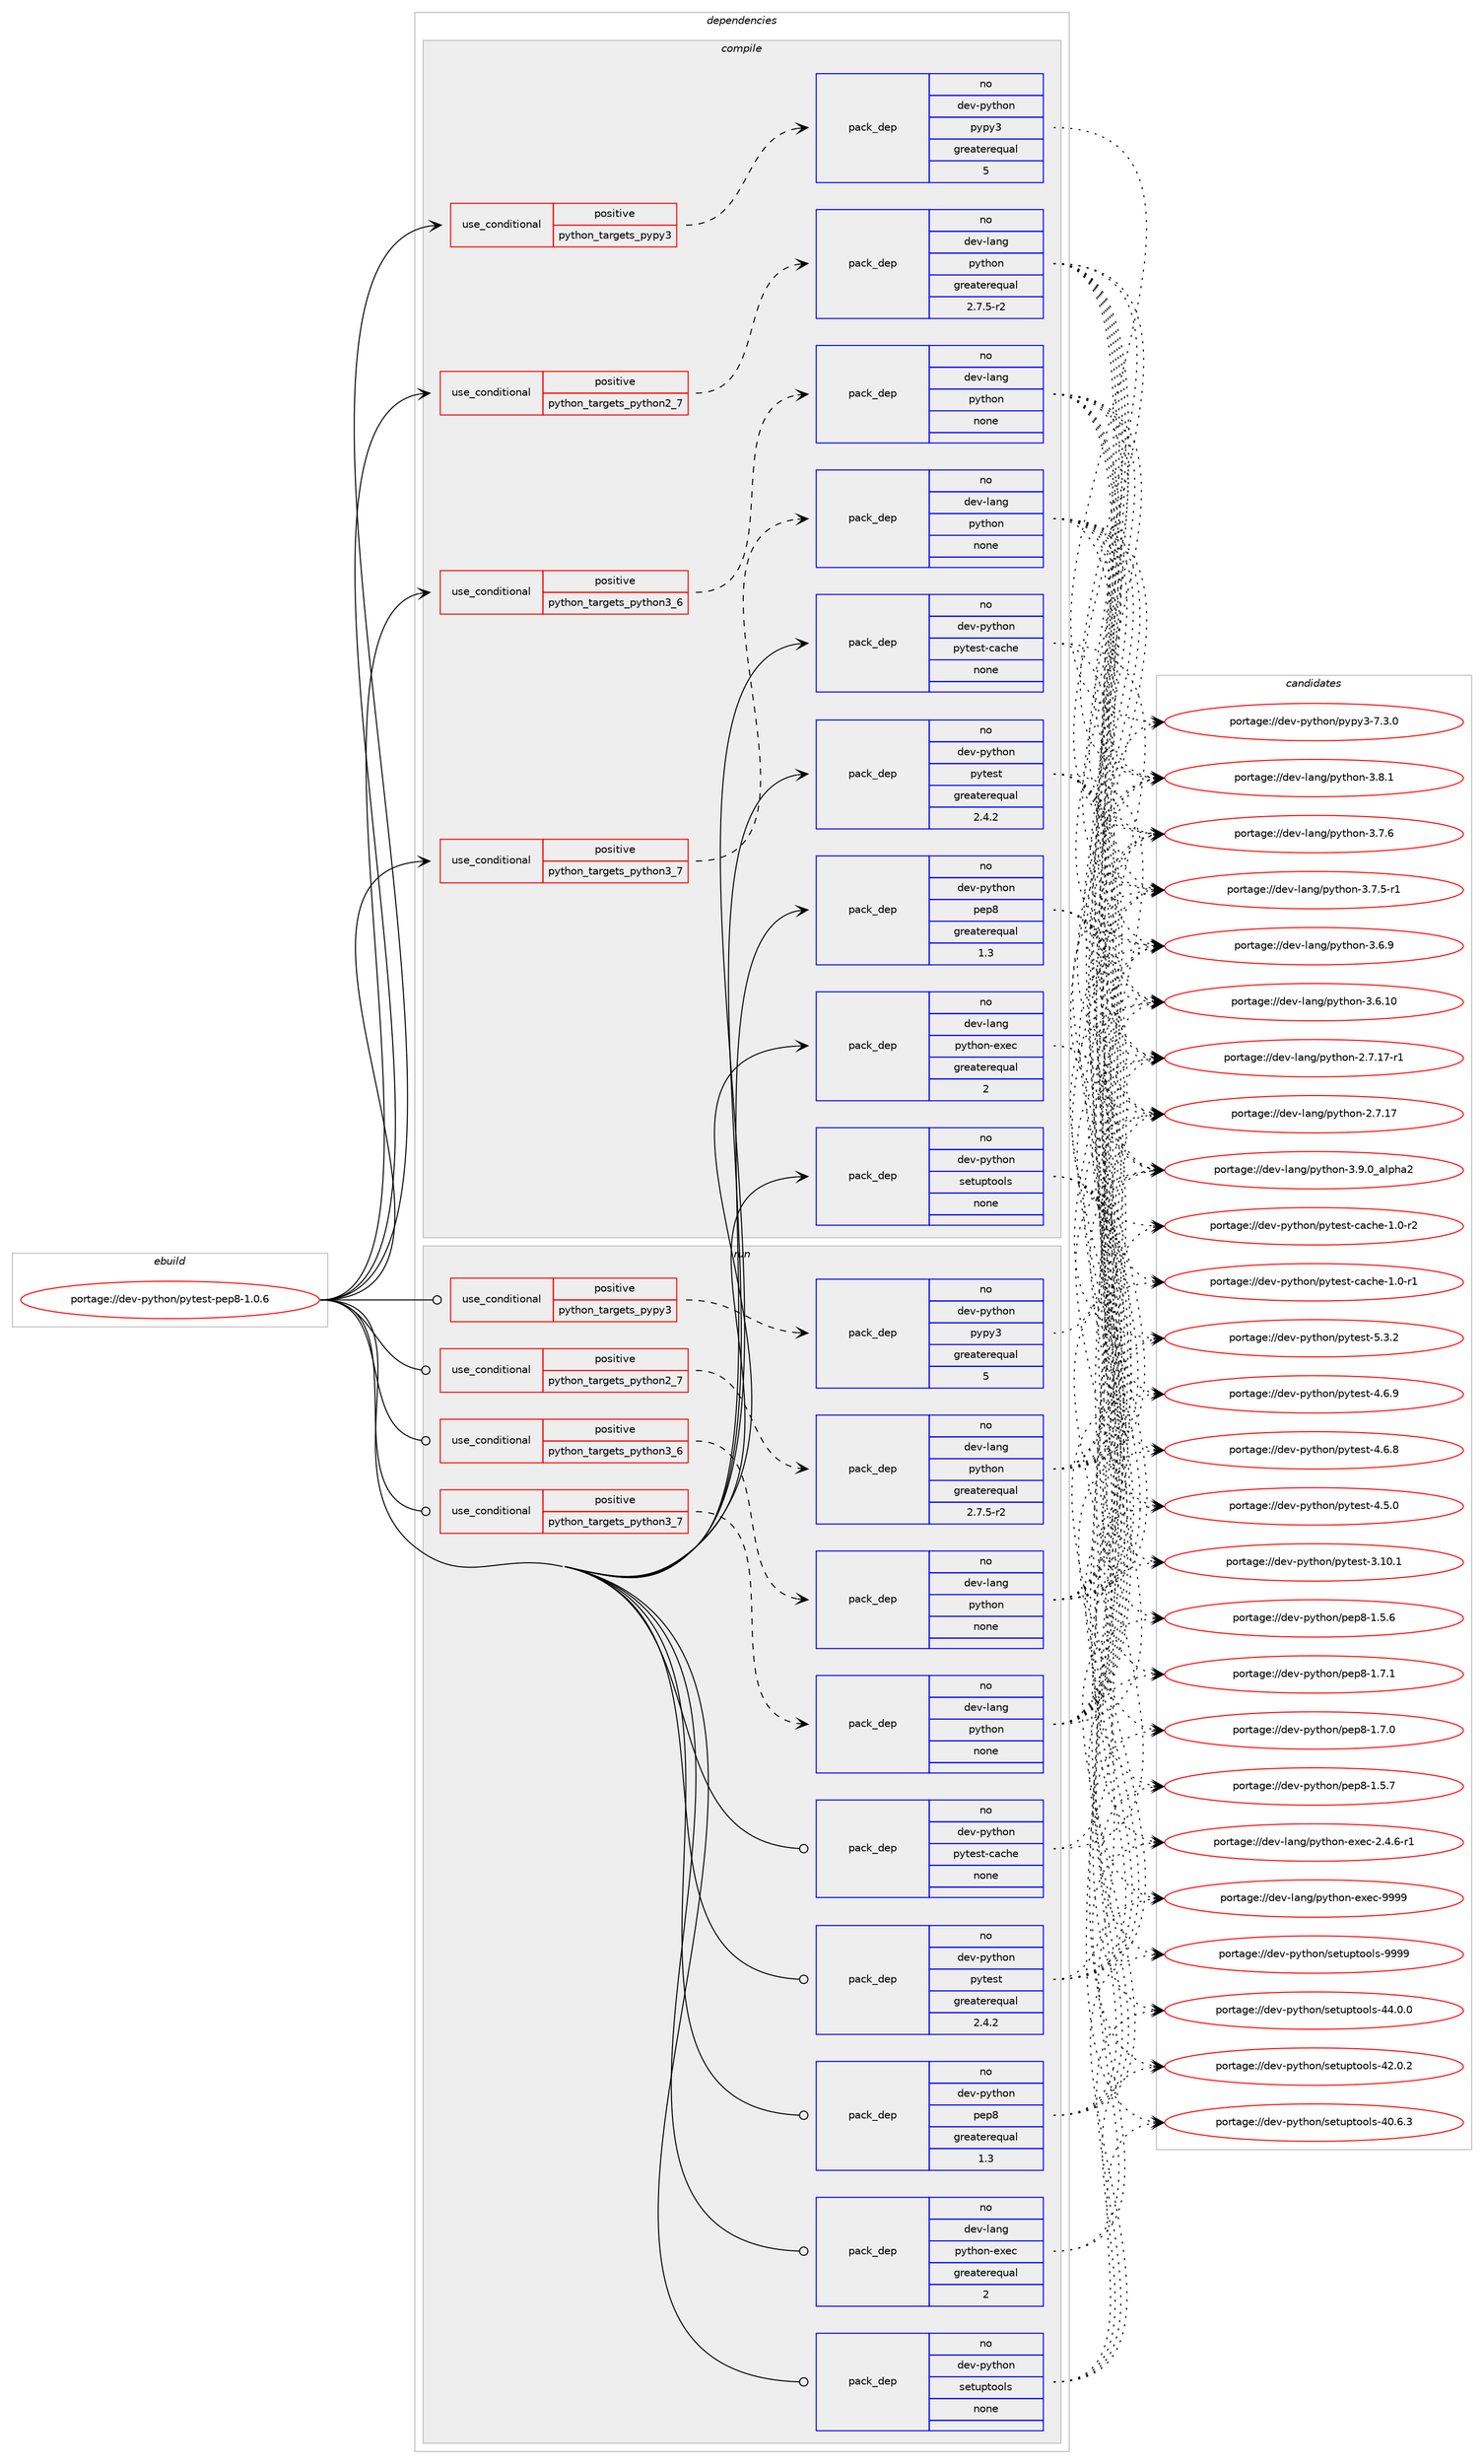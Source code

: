 digraph prolog {

# *************
# Graph options
# *************

newrank=true;
concentrate=true;
compound=true;
graph [rankdir=LR,fontname=Helvetica,fontsize=10,ranksep=1.5];#, ranksep=2.5, nodesep=0.2];
edge  [arrowhead=vee];
node  [fontname=Helvetica,fontsize=10];

# **********
# The ebuild
# **********

subgraph cluster_leftcol {
color=gray;
rank=same;
label=<<i>ebuild</i>>;
id [label="portage://dev-python/pytest-pep8-1.0.6", color=red, width=4, href="../dev-python/pytest-pep8-1.0.6.svg"];
}

# ****************
# The dependencies
# ****************

subgraph cluster_midcol {
color=gray;
label=<<i>dependencies</i>>;
subgraph cluster_compile {
fillcolor="#eeeeee";
style=filled;
label=<<i>compile</i>>;
subgraph cond108203 {
dependency433915 [label=<<TABLE BORDER="0" CELLBORDER="1" CELLSPACING="0" CELLPADDING="4"><TR><TD ROWSPAN="3" CELLPADDING="10">use_conditional</TD></TR><TR><TD>positive</TD></TR><TR><TD>python_targets_pypy3</TD></TR></TABLE>>, shape=none, color=red];
subgraph pack320791 {
dependency433916 [label=<<TABLE BORDER="0" CELLBORDER="1" CELLSPACING="0" CELLPADDING="4" WIDTH="220"><TR><TD ROWSPAN="6" CELLPADDING="30">pack_dep</TD></TR><TR><TD WIDTH="110">no</TD></TR><TR><TD>dev-python</TD></TR><TR><TD>pypy3</TD></TR><TR><TD>greaterequal</TD></TR><TR><TD>5</TD></TR></TABLE>>, shape=none, color=blue];
}
dependency433915:e -> dependency433916:w [weight=20,style="dashed",arrowhead="vee"];
}
id:e -> dependency433915:w [weight=20,style="solid",arrowhead="vee"];
subgraph cond108204 {
dependency433917 [label=<<TABLE BORDER="0" CELLBORDER="1" CELLSPACING="0" CELLPADDING="4"><TR><TD ROWSPAN="3" CELLPADDING="10">use_conditional</TD></TR><TR><TD>positive</TD></TR><TR><TD>python_targets_python2_7</TD></TR></TABLE>>, shape=none, color=red];
subgraph pack320792 {
dependency433918 [label=<<TABLE BORDER="0" CELLBORDER="1" CELLSPACING="0" CELLPADDING="4" WIDTH="220"><TR><TD ROWSPAN="6" CELLPADDING="30">pack_dep</TD></TR><TR><TD WIDTH="110">no</TD></TR><TR><TD>dev-lang</TD></TR><TR><TD>python</TD></TR><TR><TD>greaterequal</TD></TR><TR><TD>2.7.5-r2</TD></TR></TABLE>>, shape=none, color=blue];
}
dependency433917:e -> dependency433918:w [weight=20,style="dashed",arrowhead="vee"];
}
id:e -> dependency433917:w [weight=20,style="solid",arrowhead="vee"];
subgraph cond108205 {
dependency433919 [label=<<TABLE BORDER="0" CELLBORDER="1" CELLSPACING="0" CELLPADDING="4"><TR><TD ROWSPAN="3" CELLPADDING="10">use_conditional</TD></TR><TR><TD>positive</TD></TR><TR><TD>python_targets_python3_6</TD></TR></TABLE>>, shape=none, color=red];
subgraph pack320793 {
dependency433920 [label=<<TABLE BORDER="0" CELLBORDER="1" CELLSPACING="0" CELLPADDING="4" WIDTH="220"><TR><TD ROWSPAN="6" CELLPADDING="30">pack_dep</TD></TR><TR><TD WIDTH="110">no</TD></TR><TR><TD>dev-lang</TD></TR><TR><TD>python</TD></TR><TR><TD>none</TD></TR><TR><TD></TD></TR></TABLE>>, shape=none, color=blue];
}
dependency433919:e -> dependency433920:w [weight=20,style="dashed",arrowhead="vee"];
}
id:e -> dependency433919:w [weight=20,style="solid",arrowhead="vee"];
subgraph cond108206 {
dependency433921 [label=<<TABLE BORDER="0" CELLBORDER="1" CELLSPACING="0" CELLPADDING="4"><TR><TD ROWSPAN="3" CELLPADDING="10">use_conditional</TD></TR><TR><TD>positive</TD></TR><TR><TD>python_targets_python3_7</TD></TR></TABLE>>, shape=none, color=red];
subgraph pack320794 {
dependency433922 [label=<<TABLE BORDER="0" CELLBORDER="1" CELLSPACING="0" CELLPADDING="4" WIDTH="220"><TR><TD ROWSPAN="6" CELLPADDING="30">pack_dep</TD></TR><TR><TD WIDTH="110">no</TD></TR><TR><TD>dev-lang</TD></TR><TR><TD>python</TD></TR><TR><TD>none</TD></TR><TR><TD></TD></TR></TABLE>>, shape=none, color=blue];
}
dependency433921:e -> dependency433922:w [weight=20,style="dashed",arrowhead="vee"];
}
id:e -> dependency433921:w [weight=20,style="solid",arrowhead="vee"];
subgraph pack320795 {
dependency433923 [label=<<TABLE BORDER="0" CELLBORDER="1" CELLSPACING="0" CELLPADDING="4" WIDTH="220"><TR><TD ROWSPAN="6" CELLPADDING="30">pack_dep</TD></TR><TR><TD WIDTH="110">no</TD></TR><TR><TD>dev-lang</TD></TR><TR><TD>python-exec</TD></TR><TR><TD>greaterequal</TD></TR><TR><TD>2</TD></TR></TABLE>>, shape=none, color=blue];
}
id:e -> dependency433923:w [weight=20,style="solid",arrowhead="vee"];
subgraph pack320796 {
dependency433924 [label=<<TABLE BORDER="0" CELLBORDER="1" CELLSPACING="0" CELLPADDING="4" WIDTH="220"><TR><TD ROWSPAN="6" CELLPADDING="30">pack_dep</TD></TR><TR><TD WIDTH="110">no</TD></TR><TR><TD>dev-python</TD></TR><TR><TD>pep8</TD></TR><TR><TD>greaterequal</TD></TR><TR><TD>1.3</TD></TR></TABLE>>, shape=none, color=blue];
}
id:e -> dependency433924:w [weight=20,style="solid",arrowhead="vee"];
subgraph pack320797 {
dependency433925 [label=<<TABLE BORDER="0" CELLBORDER="1" CELLSPACING="0" CELLPADDING="4" WIDTH="220"><TR><TD ROWSPAN="6" CELLPADDING="30">pack_dep</TD></TR><TR><TD WIDTH="110">no</TD></TR><TR><TD>dev-python</TD></TR><TR><TD>pytest</TD></TR><TR><TD>greaterequal</TD></TR><TR><TD>2.4.2</TD></TR></TABLE>>, shape=none, color=blue];
}
id:e -> dependency433925:w [weight=20,style="solid",arrowhead="vee"];
subgraph pack320798 {
dependency433926 [label=<<TABLE BORDER="0" CELLBORDER="1" CELLSPACING="0" CELLPADDING="4" WIDTH="220"><TR><TD ROWSPAN="6" CELLPADDING="30">pack_dep</TD></TR><TR><TD WIDTH="110">no</TD></TR><TR><TD>dev-python</TD></TR><TR><TD>pytest-cache</TD></TR><TR><TD>none</TD></TR><TR><TD></TD></TR></TABLE>>, shape=none, color=blue];
}
id:e -> dependency433926:w [weight=20,style="solid",arrowhead="vee"];
subgraph pack320799 {
dependency433927 [label=<<TABLE BORDER="0" CELLBORDER="1" CELLSPACING="0" CELLPADDING="4" WIDTH="220"><TR><TD ROWSPAN="6" CELLPADDING="30">pack_dep</TD></TR><TR><TD WIDTH="110">no</TD></TR><TR><TD>dev-python</TD></TR><TR><TD>setuptools</TD></TR><TR><TD>none</TD></TR><TR><TD></TD></TR></TABLE>>, shape=none, color=blue];
}
id:e -> dependency433927:w [weight=20,style="solid",arrowhead="vee"];
}
subgraph cluster_compileandrun {
fillcolor="#eeeeee";
style=filled;
label=<<i>compile and run</i>>;
}
subgraph cluster_run {
fillcolor="#eeeeee";
style=filled;
label=<<i>run</i>>;
subgraph cond108207 {
dependency433928 [label=<<TABLE BORDER="0" CELLBORDER="1" CELLSPACING="0" CELLPADDING="4"><TR><TD ROWSPAN="3" CELLPADDING="10">use_conditional</TD></TR><TR><TD>positive</TD></TR><TR><TD>python_targets_pypy3</TD></TR></TABLE>>, shape=none, color=red];
subgraph pack320800 {
dependency433929 [label=<<TABLE BORDER="0" CELLBORDER="1" CELLSPACING="0" CELLPADDING="4" WIDTH="220"><TR><TD ROWSPAN="6" CELLPADDING="30">pack_dep</TD></TR><TR><TD WIDTH="110">no</TD></TR><TR><TD>dev-python</TD></TR><TR><TD>pypy3</TD></TR><TR><TD>greaterequal</TD></TR><TR><TD>5</TD></TR></TABLE>>, shape=none, color=blue];
}
dependency433928:e -> dependency433929:w [weight=20,style="dashed",arrowhead="vee"];
}
id:e -> dependency433928:w [weight=20,style="solid",arrowhead="odot"];
subgraph cond108208 {
dependency433930 [label=<<TABLE BORDER="0" CELLBORDER="1" CELLSPACING="0" CELLPADDING="4"><TR><TD ROWSPAN="3" CELLPADDING="10">use_conditional</TD></TR><TR><TD>positive</TD></TR><TR><TD>python_targets_python2_7</TD></TR></TABLE>>, shape=none, color=red];
subgraph pack320801 {
dependency433931 [label=<<TABLE BORDER="0" CELLBORDER="1" CELLSPACING="0" CELLPADDING="4" WIDTH="220"><TR><TD ROWSPAN="6" CELLPADDING="30">pack_dep</TD></TR><TR><TD WIDTH="110">no</TD></TR><TR><TD>dev-lang</TD></TR><TR><TD>python</TD></TR><TR><TD>greaterequal</TD></TR><TR><TD>2.7.5-r2</TD></TR></TABLE>>, shape=none, color=blue];
}
dependency433930:e -> dependency433931:w [weight=20,style="dashed",arrowhead="vee"];
}
id:e -> dependency433930:w [weight=20,style="solid",arrowhead="odot"];
subgraph cond108209 {
dependency433932 [label=<<TABLE BORDER="0" CELLBORDER="1" CELLSPACING="0" CELLPADDING="4"><TR><TD ROWSPAN="3" CELLPADDING="10">use_conditional</TD></TR><TR><TD>positive</TD></TR><TR><TD>python_targets_python3_6</TD></TR></TABLE>>, shape=none, color=red];
subgraph pack320802 {
dependency433933 [label=<<TABLE BORDER="0" CELLBORDER="1" CELLSPACING="0" CELLPADDING="4" WIDTH="220"><TR><TD ROWSPAN="6" CELLPADDING="30">pack_dep</TD></TR><TR><TD WIDTH="110">no</TD></TR><TR><TD>dev-lang</TD></TR><TR><TD>python</TD></TR><TR><TD>none</TD></TR><TR><TD></TD></TR></TABLE>>, shape=none, color=blue];
}
dependency433932:e -> dependency433933:w [weight=20,style="dashed",arrowhead="vee"];
}
id:e -> dependency433932:w [weight=20,style="solid",arrowhead="odot"];
subgraph cond108210 {
dependency433934 [label=<<TABLE BORDER="0" CELLBORDER="1" CELLSPACING="0" CELLPADDING="4"><TR><TD ROWSPAN="3" CELLPADDING="10">use_conditional</TD></TR><TR><TD>positive</TD></TR><TR><TD>python_targets_python3_7</TD></TR></TABLE>>, shape=none, color=red];
subgraph pack320803 {
dependency433935 [label=<<TABLE BORDER="0" CELLBORDER="1" CELLSPACING="0" CELLPADDING="4" WIDTH="220"><TR><TD ROWSPAN="6" CELLPADDING="30">pack_dep</TD></TR><TR><TD WIDTH="110">no</TD></TR><TR><TD>dev-lang</TD></TR><TR><TD>python</TD></TR><TR><TD>none</TD></TR><TR><TD></TD></TR></TABLE>>, shape=none, color=blue];
}
dependency433934:e -> dependency433935:w [weight=20,style="dashed",arrowhead="vee"];
}
id:e -> dependency433934:w [weight=20,style="solid",arrowhead="odot"];
subgraph pack320804 {
dependency433936 [label=<<TABLE BORDER="0" CELLBORDER="1" CELLSPACING="0" CELLPADDING="4" WIDTH="220"><TR><TD ROWSPAN="6" CELLPADDING="30">pack_dep</TD></TR><TR><TD WIDTH="110">no</TD></TR><TR><TD>dev-lang</TD></TR><TR><TD>python-exec</TD></TR><TR><TD>greaterequal</TD></TR><TR><TD>2</TD></TR></TABLE>>, shape=none, color=blue];
}
id:e -> dependency433936:w [weight=20,style="solid",arrowhead="odot"];
subgraph pack320805 {
dependency433937 [label=<<TABLE BORDER="0" CELLBORDER="1" CELLSPACING="0" CELLPADDING="4" WIDTH="220"><TR><TD ROWSPAN="6" CELLPADDING="30">pack_dep</TD></TR><TR><TD WIDTH="110">no</TD></TR><TR><TD>dev-python</TD></TR><TR><TD>pep8</TD></TR><TR><TD>greaterequal</TD></TR><TR><TD>1.3</TD></TR></TABLE>>, shape=none, color=blue];
}
id:e -> dependency433937:w [weight=20,style="solid",arrowhead="odot"];
subgraph pack320806 {
dependency433938 [label=<<TABLE BORDER="0" CELLBORDER="1" CELLSPACING="0" CELLPADDING="4" WIDTH="220"><TR><TD ROWSPAN="6" CELLPADDING="30">pack_dep</TD></TR><TR><TD WIDTH="110">no</TD></TR><TR><TD>dev-python</TD></TR><TR><TD>pytest</TD></TR><TR><TD>greaterequal</TD></TR><TR><TD>2.4.2</TD></TR></TABLE>>, shape=none, color=blue];
}
id:e -> dependency433938:w [weight=20,style="solid",arrowhead="odot"];
subgraph pack320807 {
dependency433939 [label=<<TABLE BORDER="0" CELLBORDER="1" CELLSPACING="0" CELLPADDING="4" WIDTH="220"><TR><TD ROWSPAN="6" CELLPADDING="30">pack_dep</TD></TR><TR><TD WIDTH="110">no</TD></TR><TR><TD>dev-python</TD></TR><TR><TD>pytest-cache</TD></TR><TR><TD>none</TD></TR><TR><TD></TD></TR></TABLE>>, shape=none, color=blue];
}
id:e -> dependency433939:w [weight=20,style="solid",arrowhead="odot"];
subgraph pack320808 {
dependency433940 [label=<<TABLE BORDER="0" CELLBORDER="1" CELLSPACING="0" CELLPADDING="4" WIDTH="220"><TR><TD ROWSPAN="6" CELLPADDING="30">pack_dep</TD></TR><TR><TD WIDTH="110">no</TD></TR><TR><TD>dev-python</TD></TR><TR><TD>setuptools</TD></TR><TR><TD>none</TD></TR><TR><TD></TD></TR></TABLE>>, shape=none, color=blue];
}
id:e -> dependency433940:w [weight=20,style="solid",arrowhead="odot"];
}
}

# **************
# The candidates
# **************

subgraph cluster_choices {
rank=same;
color=gray;
label=<<i>candidates</i>>;

subgraph choice320791 {
color=black;
nodesep=1;
choice100101118451121211161041111104711212111212151455546514648 [label="portage://dev-python/pypy3-7.3.0", color=red, width=4,href="../dev-python/pypy3-7.3.0.svg"];
dependency433916:e -> choice100101118451121211161041111104711212111212151455546514648:w [style=dotted,weight="100"];
}
subgraph choice320792 {
color=black;
nodesep=1;
choice10010111845108971101034711212111610411111045514657464895971081121049750 [label="portage://dev-lang/python-3.9.0_alpha2", color=red, width=4,href="../dev-lang/python-3.9.0_alpha2.svg"];
choice100101118451089711010347112121116104111110455146564649 [label="portage://dev-lang/python-3.8.1", color=red, width=4,href="../dev-lang/python-3.8.1.svg"];
choice100101118451089711010347112121116104111110455146554654 [label="portage://dev-lang/python-3.7.6", color=red, width=4,href="../dev-lang/python-3.7.6.svg"];
choice1001011184510897110103471121211161041111104551465546534511449 [label="portage://dev-lang/python-3.7.5-r1", color=red, width=4,href="../dev-lang/python-3.7.5-r1.svg"];
choice100101118451089711010347112121116104111110455146544657 [label="portage://dev-lang/python-3.6.9", color=red, width=4,href="../dev-lang/python-3.6.9.svg"];
choice10010111845108971101034711212111610411111045514654464948 [label="portage://dev-lang/python-3.6.10", color=red, width=4,href="../dev-lang/python-3.6.10.svg"];
choice100101118451089711010347112121116104111110455046554649554511449 [label="portage://dev-lang/python-2.7.17-r1", color=red, width=4,href="../dev-lang/python-2.7.17-r1.svg"];
choice10010111845108971101034711212111610411111045504655464955 [label="portage://dev-lang/python-2.7.17", color=red, width=4,href="../dev-lang/python-2.7.17.svg"];
dependency433918:e -> choice10010111845108971101034711212111610411111045514657464895971081121049750:w [style=dotted,weight="100"];
dependency433918:e -> choice100101118451089711010347112121116104111110455146564649:w [style=dotted,weight="100"];
dependency433918:e -> choice100101118451089711010347112121116104111110455146554654:w [style=dotted,weight="100"];
dependency433918:e -> choice1001011184510897110103471121211161041111104551465546534511449:w [style=dotted,weight="100"];
dependency433918:e -> choice100101118451089711010347112121116104111110455146544657:w [style=dotted,weight="100"];
dependency433918:e -> choice10010111845108971101034711212111610411111045514654464948:w [style=dotted,weight="100"];
dependency433918:e -> choice100101118451089711010347112121116104111110455046554649554511449:w [style=dotted,weight="100"];
dependency433918:e -> choice10010111845108971101034711212111610411111045504655464955:w [style=dotted,weight="100"];
}
subgraph choice320793 {
color=black;
nodesep=1;
choice10010111845108971101034711212111610411111045514657464895971081121049750 [label="portage://dev-lang/python-3.9.0_alpha2", color=red, width=4,href="../dev-lang/python-3.9.0_alpha2.svg"];
choice100101118451089711010347112121116104111110455146564649 [label="portage://dev-lang/python-3.8.1", color=red, width=4,href="../dev-lang/python-3.8.1.svg"];
choice100101118451089711010347112121116104111110455146554654 [label="portage://dev-lang/python-3.7.6", color=red, width=4,href="../dev-lang/python-3.7.6.svg"];
choice1001011184510897110103471121211161041111104551465546534511449 [label="portage://dev-lang/python-3.7.5-r1", color=red, width=4,href="../dev-lang/python-3.7.5-r1.svg"];
choice100101118451089711010347112121116104111110455146544657 [label="portage://dev-lang/python-3.6.9", color=red, width=4,href="../dev-lang/python-3.6.9.svg"];
choice10010111845108971101034711212111610411111045514654464948 [label="portage://dev-lang/python-3.6.10", color=red, width=4,href="../dev-lang/python-3.6.10.svg"];
choice100101118451089711010347112121116104111110455046554649554511449 [label="portage://dev-lang/python-2.7.17-r1", color=red, width=4,href="../dev-lang/python-2.7.17-r1.svg"];
choice10010111845108971101034711212111610411111045504655464955 [label="portage://dev-lang/python-2.7.17", color=red, width=4,href="../dev-lang/python-2.7.17.svg"];
dependency433920:e -> choice10010111845108971101034711212111610411111045514657464895971081121049750:w [style=dotted,weight="100"];
dependency433920:e -> choice100101118451089711010347112121116104111110455146564649:w [style=dotted,weight="100"];
dependency433920:e -> choice100101118451089711010347112121116104111110455146554654:w [style=dotted,weight="100"];
dependency433920:e -> choice1001011184510897110103471121211161041111104551465546534511449:w [style=dotted,weight="100"];
dependency433920:e -> choice100101118451089711010347112121116104111110455146544657:w [style=dotted,weight="100"];
dependency433920:e -> choice10010111845108971101034711212111610411111045514654464948:w [style=dotted,weight="100"];
dependency433920:e -> choice100101118451089711010347112121116104111110455046554649554511449:w [style=dotted,weight="100"];
dependency433920:e -> choice10010111845108971101034711212111610411111045504655464955:w [style=dotted,weight="100"];
}
subgraph choice320794 {
color=black;
nodesep=1;
choice10010111845108971101034711212111610411111045514657464895971081121049750 [label="portage://dev-lang/python-3.9.0_alpha2", color=red, width=4,href="../dev-lang/python-3.9.0_alpha2.svg"];
choice100101118451089711010347112121116104111110455146564649 [label="portage://dev-lang/python-3.8.1", color=red, width=4,href="../dev-lang/python-3.8.1.svg"];
choice100101118451089711010347112121116104111110455146554654 [label="portage://dev-lang/python-3.7.6", color=red, width=4,href="../dev-lang/python-3.7.6.svg"];
choice1001011184510897110103471121211161041111104551465546534511449 [label="portage://dev-lang/python-3.7.5-r1", color=red, width=4,href="../dev-lang/python-3.7.5-r1.svg"];
choice100101118451089711010347112121116104111110455146544657 [label="portage://dev-lang/python-3.6.9", color=red, width=4,href="../dev-lang/python-3.6.9.svg"];
choice10010111845108971101034711212111610411111045514654464948 [label="portage://dev-lang/python-3.6.10", color=red, width=4,href="../dev-lang/python-3.6.10.svg"];
choice100101118451089711010347112121116104111110455046554649554511449 [label="portage://dev-lang/python-2.7.17-r1", color=red, width=4,href="../dev-lang/python-2.7.17-r1.svg"];
choice10010111845108971101034711212111610411111045504655464955 [label="portage://dev-lang/python-2.7.17", color=red, width=4,href="../dev-lang/python-2.7.17.svg"];
dependency433922:e -> choice10010111845108971101034711212111610411111045514657464895971081121049750:w [style=dotted,weight="100"];
dependency433922:e -> choice100101118451089711010347112121116104111110455146564649:w [style=dotted,weight="100"];
dependency433922:e -> choice100101118451089711010347112121116104111110455146554654:w [style=dotted,weight="100"];
dependency433922:e -> choice1001011184510897110103471121211161041111104551465546534511449:w [style=dotted,weight="100"];
dependency433922:e -> choice100101118451089711010347112121116104111110455146544657:w [style=dotted,weight="100"];
dependency433922:e -> choice10010111845108971101034711212111610411111045514654464948:w [style=dotted,weight="100"];
dependency433922:e -> choice100101118451089711010347112121116104111110455046554649554511449:w [style=dotted,weight="100"];
dependency433922:e -> choice10010111845108971101034711212111610411111045504655464955:w [style=dotted,weight="100"];
}
subgraph choice320795 {
color=black;
nodesep=1;
choice10010111845108971101034711212111610411111045101120101994557575757 [label="portage://dev-lang/python-exec-9999", color=red, width=4,href="../dev-lang/python-exec-9999.svg"];
choice10010111845108971101034711212111610411111045101120101994550465246544511449 [label="portage://dev-lang/python-exec-2.4.6-r1", color=red, width=4,href="../dev-lang/python-exec-2.4.6-r1.svg"];
dependency433923:e -> choice10010111845108971101034711212111610411111045101120101994557575757:w [style=dotted,weight="100"];
dependency433923:e -> choice10010111845108971101034711212111610411111045101120101994550465246544511449:w [style=dotted,weight="100"];
}
subgraph choice320796 {
color=black;
nodesep=1;
choice100101118451121211161041111104711210111256454946554649 [label="portage://dev-python/pep8-1.7.1", color=red, width=4,href="../dev-python/pep8-1.7.1.svg"];
choice100101118451121211161041111104711210111256454946554648 [label="portage://dev-python/pep8-1.7.0", color=red, width=4,href="../dev-python/pep8-1.7.0.svg"];
choice100101118451121211161041111104711210111256454946534655 [label="portage://dev-python/pep8-1.5.7", color=red, width=4,href="../dev-python/pep8-1.5.7.svg"];
choice100101118451121211161041111104711210111256454946534654 [label="portage://dev-python/pep8-1.5.6", color=red, width=4,href="../dev-python/pep8-1.5.6.svg"];
dependency433924:e -> choice100101118451121211161041111104711210111256454946554649:w [style=dotted,weight="100"];
dependency433924:e -> choice100101118451121211161041111104711210111256454946554648:w [style=dotted,weight="100"];
dependency433924:e -> choice100101118451121211161041111104711210111256454946534655:w [style=dotted,weight="100"];
dependency433924:e -> choice100101118451121211161041111104711210111256454946534654:w [style=dotted,weight="100"];
}
subgraph choice320797 {
color=black;
nodesep=1;
choice1001011184511212111610411111047112121116101115116455346514650 [label="portage://dev-python/pytest-5.3.2", color=red, width=4,href="../dev-python/pytest-5.3.2.svg"];
choice1001011184511212111610411111047112121116101115116455246544657 [label="portage://dev-python/pytest-4.6.9", color=red, width=4,href="../dev-python/pytest-4.6.9.svg"];
choice1001011184511212111610411111047112121116101115116455246544656 [label="portage://dev-python/pytest-4.6.8", color=red, width=4,href="../dev-python/pytest-4.6.8.svg"];
choice1001011184511212111610411111047112121116101115116455246534648 [label="portage://dev-python/pytest-4.5.0", color=red, width=4,href="../dev-python/pytest-4.5.0.svg"];
choice100101118451121211161041111104711212111610111511645514649484649 [label="portage://dev-python/pytest-3.10.1", color=red, width=4,href="../dev-python/pytest-3.10.1.svg"];
dependency433925:e -> choice1001011184511212111610411111047112121116101115116455346514650:w [style=dotted,weight="100"];
dependency433925:e -> choice1001011184511212111610411111047112121116101115116455246544657:w [style=dotted,weight="100"];
dependency433925:e -> choice1001011184511212111610411111047112121116101115116455246544656:w [style=dotted,weight="100"];
dependency433925:e -> choice1001011184511212111610411111047112121116101115116455246534648:w [style=dotted,weight="100"];
dependency433925:e -> choice100101118451121211161041111104711212111610111511645514649484649:w [style=dotted,weight="100"];
}
subgraph choice320798 {
color=black;
nodesep=1;
choice100101118451121211161041111104711212111610111511645999799104101454946484511450 [label="portage://dev-python/pytest-cache-1.0-r2", color=red, width=4,href="../dev-python/pytest-cache-1.0-r2.svg"];
choice100101118451121211161041111104711212111610111511645999799104101454946484511449 [label="portage://dev-python/pytest-cache-1.0-r1", color=red, width=4,href="../dev-python/pytest-cache-1.0-r1.svg"];
dependency433926:e -> choice100101118451121211161041111104711212111610111511645999799104101454946484511450:w [style=dotted,weight="100"];
dependency433926:e -> choice100101118451121211161041111104711212111610111511645999799104101454946484511449:w [style=dotted,weight="100"];
}
subgraph choice320799 {
color=black;
nodesep=1;
choice10010111845112121116104111110471151011161171121161111111081154557575757 [label="portage://dev-python/setuptools-9999", color=red, width=4,href="../dev-python/setuptools-9999.svg"];
choice100101118451121211161041111104711510111611711211611111110811545525246484648 [label="portage://dev-python/setuptools-44.0.0", color=red, width=4,href="../dev-python/setuptools-44.0.0.svg"];
choice100101118451121211161041111104711510111611711211611111110811545525046484650 [label="portage://dev-python/setuptools-42.0.2", color=red, width=4,href="../dev-python/setuptools-42.0.2.svg"];
choice100101118451121211161041111104711510111611711211611111110811545524846544651 [label="portage://dev-python/setuptools-40.6.3", color=red, width=4,href="../dev-python/setuptools-40.6.3.svg"];
dependency433927:e -> choice10010111845112121116104111110471151011161171121161111111081154557575757:w [style=dotted,weight="100"];
dependency433927:e -> choice100101118451121211161041111104711510111611711211611111110811545525246484648:w [style=dotted,weight="100"];
dependency433927:e -> choice100101118451121211161041111104711510111611711211611111110811545525046484650:w [style=dotted,weight="100"];
dependency433927:e -> choice100101118451121211161041111104711510111611711211611111110811545524846544651:w [style=dotted,weight="100"];
}
subgraph choice320800 {
color=black;
nodesep=1;
choice100101118451121211161041111104711212111212151455546514648 [label="portage://dev-python/pypy3-7.3.0", color=red, width=4,href="../dev-python/pypy3-7.3.0.svg"];
dependency433929:e -> choice100101118451121211161041111104711212111212151455546514648:w [style=dotted,weight="100"];
}
subgraph choice320801 {
color=black;
nodesep=1;
choice10010111845108971101034711212111610411111045514657464895971081121049750 [label="portage://dev-lang/python-3.9.0_alpha2", color=red, width=4,href="../dev-lang/python-3.9.0_alpha2.svg"];
choice100101118451089711010347112121116104111110455146564649 [label="portage://dev-lang/python-3.8.1", color=red, width=4,href="../dev-lang/python-3.8.1.svg"];
choice100101118451089711010347112121116104111110455146554654 [label="portage://dev-lang/python-3.7.6", color=red, width=4,href="../dev-lang/python-3.7.6.svg"];
choice1001011184510897110103471121211161041111104551465546534511449 [label="portage://dev-lang/python-3.7.5-r1", color=red, width=4,href="../dev-lang/python-3.7.5-r1.svg"];
choice100101118451089711010347112121116104111110455146544657 [label="portage://dev-lang/python-3.6.9", color=red, width=4,href="../dev-lang/python-3.6.9.svg"];
choice10010111845108971101034711212111610411111045514654464948 [label="portage://dev-lang/python-3.6.10", color=red, width=4,href="../dev-lang/python-3.6.10.svg"];
choice100101118451089711010347112121116104111110455046554649554511449 [label="portage://dev-lang/python-2.7.17-r1", color=red, width=4,href="../dev-lang/python-2.7.17-r1.svg"];
choice10010111845108971101034711212111610411111045504655464955 [label="portage://dev-lang/python-2.7.17", color=red, width=4,href="../dev-lang/python-2.7.17.svg"];
dependency433931:e -> choice10010111845108971101034711212111610411111045514657464895971081121049750:w [style=dotted,weight="100"];
dependency433931:e -> choice100101118451089711010347112121116104111110455146564649:w [style=dotted,weight="100"];
dependency433931:e -> choice100101118451089711010347112121116104111110455146554654:w [style=dotted,weight="100"];
dependency433931:e -> choice1001011184510897110103471121211161041111104551465546534511449:w [style=dotted,weight="100"];
dependency433931:e -> choice100101118451089711010347112121116104111110455146544657:w [style=dotted,weight="100"];
dependency433931:e -> choice10010111845108971101034711212111610411111045514654464948:w [style=dotted,weight="100"];
dependency433931:e -> choice100101118451089711010347112121116104111110455046554649554511449:w [style=dotted,weight="100"];
dependency433931:e -> choice10010111845108971101034711212111610411111045504655464955:w [style=dotted,weight="100"];
}
subgraph choice320802 {
color=black;
nodesep=1;
choice10010111845108971101034711212111610411111045514657464895971081121049750 [label="portage://dev-lang/python-3.9.0_alpha2", color=red, width=4,href="../dev-lang/python-3.9.0_alpha2.svg"];
choice100101118451089711010347112121116104111110455146564649 [label="portage://dev-lang/python-3.8.1", color=red, width=4,href="../dev-lang/python-3.8.1.svg"];
choice100101118451089711010347112121116104111110455146554654 [label="portage://dev-lang/python-3.7.6", color=red, width=4,href="../dev-lang/python-3.7.6.svg"];
choice1001011184510897110103471121211161041111104551465546534511449 [label="portage://dev-lang/python-3.7.5-r1", color=red, width=4,href="../dev-lang/python-3.7.5-r1.svg"];
choice100101118451089711010347112121116104111110455146544657 [label="portage://dev-lang/python-3.6.9", color=red, width=4,href="../dev-lang/python-3.6.9.svg"];
choice10010111845108971101034711212111610411111045514654464948 [label="portage://dev-lang/python-3.6.10", color=red, width=4,href="../dev-lang/python-3.6.10.svg"];
choice100101118451089711010347112121116104111110455046554649554511449 [label="portage://dev-lang/python-2.7.17-r1", color=red, width=4,href="../dev-lang/python-2.7.17-r1.svg"];
choice10010111845108971101034711212111610411111045504655464955 [label="portage://dev-lang/python-2.7.17", color=red, width=4,href="../dev-lang/python-2.7.17.svg"];
dependency433933:e -> choice10010111845108971101034711212111610411111045514657464895971081121049750:w [style=dotted,weight="100"];
dependency433933:e -> choice100101118451089711010347112121116104111110455146564649:w [style=dotted,weight="100"];
dependency433933:e -> choice100101118451089711010347112121116104111110455146554654:w [style=dotted,weight="100"];
dependency433933:e -> choice1001011184510897110103471121211161041111104551465546534511449:w [style=dotted,weight="100"];
dependency433933:e -> choice100101118451089711010347112121116104111110455146544657:w [style=dotted,weight="100"];
dependency433933:e -> choice10010111845108971101034711212111610411111045514654464948:w [style=dotted,weight="100"];
dependency433933:e -> choice100101118451089711010347112121116104111110455046554649554511449:w [style=dotted,weight="100"];
dependency433933:e -> choice10010111845108971101034711212111610411111045504655464955:w [style=dotted,weight="100"];
}
subgraph choice320803 {
color=black;
nodesep=1;
choice10010111845108971101034711212111610411111045514657464895971081121049750 [label="portage://dev-lang/python-3.9.0_alpha2", color=red, width=4,href="../dev-lang/python-3.9.0_alpha2.svg"];
choice100101118451089711010347112121116104111110455146564649 [label="portage://dev-lang/python-3.8.1", color=red, width=4,href="../dev-lang/python-3.8.1.svg"];
choice100101118451089711010347112121116104111110455146554654 [label="portage://dev-lang/python-3.7.6", color=red, width=4,href="../dev-lang/python-3.7.6.svg"];
choice1001011184510897110103471121211161041111104551465546534511449 [label="portage://dev-lang/python-3.7.5-r1", color=red, width=4,href="../dev-lang/python-3.7.5-r1.svg"];
choice100101118451089711010347112121116104111110455146544657 [label="portage://dev-lang/python-3.6.9", color=red, width=4,href="../dev-lang/python-3.6.9.svg"];
choice10010111845108971101034711212111610411111045514654464948 [label="portage://dev-lang/python-3.6.10", color=red, width=4,href="../dev-lang/python-3.6.10.svg"];
choice100101118451089711010347112121116104111110455046554649554511449 [label="portage://dev-lang/python-2.7.17-r1", color=red, width=4,href="../dev-lang/python-2.7.17-r1.svg"];
choice10010111845108971101034711212111610411111045504655464955 [label="portage://dev-lang/python-2.7.17", color=red, width=4,href="../dev-lang/python-2.7.17.svg"];
dependency433935:e -> choice10010111845108971101034711212111610411111045514657464895971081121049750:w [style=dotted,weight="100"];
dependency433935:e -> choice100101118451089711010347112121116104111110455146564649:w [style=dotted,weight="100"];
dependency433935:e -> choice100101118451089711010347112121116104111110455146554654:w [style=dotted,weight="100"];
dependency433935:e -> choice1001011184510897110103471121211161041111104551465546534511449:w [style=dotted,weight="100"];
dependency433935:e -> choice100101118451089711010347112121116104111110455146544657:w [style=dotted,weight="100"];
dependency433935:e -> choice10010111845108971101034711212111610411111045514654464948:w [style=dotted,weight="100"];
dependency433935:e -> choice100101118451089711010347112121116104111110455046554649554511449:w [style=dotted,weight="100"];
dependency433935:e -> choice10010111845108971101034711212111610411111045504655464955:w [style=dotted,weight="100"];
}
subgraph choice320804 {
color=black;
nodesep=1;
choice10010111845108971101034711212111610411111045101120101994557575757 [label="portage://dev-lang/python-exec-9999", color=red, width=4,href="../dev-lang/python-exec-9999.svg"];
choice10010111845108971101034711212111610411111045101120101994550465246544511449 [label="portage://dev-lang/python-exec-2.4.6-r1", color=red, width=4,href="../dev-lang/python-exec-2.4.6-r1.svg"];
dependency433936:e -> choice10010111845108971101034711212111610411111045101120101994557575757:w [style=dotted,weight="100"];
dependency433936:e -> choice10010111845108971101034711212111610411111045101120101994550465246544511449:w [style=dotted,weight="100"];
}
subgraph choice320805 {
color=black;
nodesep=1;
choice100101118451121211161041111104711210111256454946554649 [label="portage://dev-python/pep8-1.7.1", color=red, width=4,href="../dev-python/pep8-1.7.1.svg"];
choice100101118451121211161041111104711210111256454946554648 [label="portage://dev-python/pep8-1.7.0", color=red, width=4,href="../dev-python/pep8-1.7.0.svg"];
choice100101118451121211161041111104711210111256454946534655 [label="portage://dev-python/pep8-1.5.7", color=red, width=4,href="../dev-python/pep8-1.5.7.svg"];
choice100101118451121211161041111104711210111256454946534654 [label="portage://dev-python/pep8-1.5.6", color=red, width=4,href="../dev-python/pep8-1.5.6.svg"];
dependency433937:e -> choice100101118451121211161041111104711210111256454946554649:w [style=dotted,weight="100"];
dependency433937:e -> choice100101118451121211161041111104711210111256454946554648:w [style=dotted,weight="100"];
dependency433937:e -> choice100101118451121211161041111104711210111256454946534655:w [style=dotted,weight="100"];
dependency433937:e -> choice100101118451121211161041111104711210111256454946534654:w [style=dotted,weight="100"];
}
subgraph choice320806 {
color=black;
nodesep=1;
choice1001011184511212111610411111047112121116101115116455346514650 [label="portage://dev-python/pytest-5.3.2", color=red, width=4,href="../dev-python/pytest-5.3.2.svg"];
choice1001011184511212111610411111047112121116101115116455246544657 [label="portage://dev-python/pytest-4.6.9", color=red, width=4,href="../dev-python/pytest-4.6.9.svg"];
choice1001011184511212111610411111047112121116101115116455246544656 [label="portage://dev-python/pytest-4.6.8", color=red, width=4,href="../dev-python/pytest-4.6.8.svg"];
choice1001011184511212111610411111047112121116101115116455246534648 [label="portage://dev-python/pytest-4.5.0", color=red, width=4,href="../dev-python/pytest-4.5.0.svg"];
choice100101118451121211161041111104711212111610111511645514649484649 [label="portage://dev-python/pytest-3.10.1", color=red, width=4,href="../dev-python/pytest-3.10.1.svg"];
dependency433938:e -> choice1001011184511212111610411111047112121116101115116455346514650:w [style=dotted,weight="100"];
dependency433938:e -> choice1001011184511212111610411111047112121116101115116455246544657:w [style=dotted,weight="100"];
dependency433938:e -> choice1001011184511212111610411111047112121116101115116455246544656:w [style=dotted,weight="100"];
dependency433938:e -> choice1001011184511212111610411111047112121116101115116455246534648:w [style=dotted,weight="100"];
dependency433938:e -> choice100101118451121211161041111104711212111610111511645514649484649:w [style=dotted,weight="100"];
}
subgraph choice320807 {
color=black;
nodesep=1;
choice100101118451121211161041111104711212111610111511645999799104101454946484511450 [label="portage://dev-python/pytest-cache-1.0-r2", color=red, width=4,href="../dev-python/pytest-cache-1.0-r2.svg"];
choice100101118451121211161041111104711212111610111511645999799104101454946484511449 [label="portage://dev-python/pytest-cache-1.0-r1", color=red, width=4,href="../dev-python/pytest-cache-1.0-r1.svg"];
dependency433939:e -> choice100101118451121211161041111104711212111610111511645999799104101454946484511450:w [style=dotted,weight="100"];
dependency433939:e -> choice100101118451121211161041111104711212111610111511645999799104101454946484511449:w [style=dotted,weight="100"];
}
subgraph choice320808 {
color=black;
nodesep=1;
choice10010111845112121116104111110471151011161171121161111111081154557575757 [label="portage://dev-python/setuptools-9999", color=red, width=4,href="../dev-python/setuptools-9999.svg"];
choice100101118451121211161041111104711510111611711211611111110811545525246484648 [label="portage://dev-python/setuptools-44.0.0", color=red, width=4,href="../dev-python/setuptools-44.0.0.svg"];
choice100101118451121211161041111104711510111611711211611111110811545525046484650 [label="portage://dev-python/setuptools-42.0.2", color=red, width=4,href="../dev-python/setuptools-42.0.2.svg"];
choice100101118451121211161041111104711510111611711211611111110811545524846544651 [label="portage://dev-python/setuptools-40.6.3", color=red, width=4,href="../dev-python/setuptools-40.6.3.svg"];
dependency433940:e -> choice10010111845112121116104111110471151011161171121161111111081154557575757:w [style=dotted,weight="100"];
dependency433940:e -> choice100101118451121211161041111104711510111611711211611111110811545525246484648:w [style=dotted,weight="100"];
dependency433940:e -> choice100101118451121211161041111104711510111611711211611111110811545525046484650:w [style=dotted,weight="100"];
dependency433940:e -> choice100101118451121211161041111104711510111611711211611111110811545524846544651:w [style=dotted,weight="100"];
}
}

}
